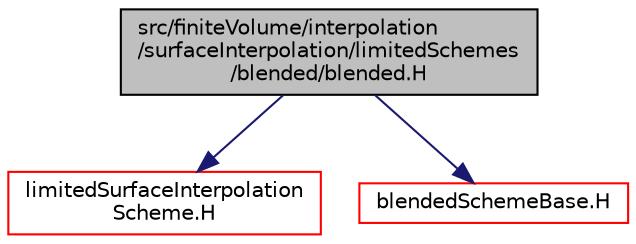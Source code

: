 digraph "src/finiteVolume/interpolation/surfaceInterpolation/limitedSchemes/blended/blended.H"
{
  bgcolor="transparent";
  edge [fontname="Helvetica",fontsize="10",labelfontname="Helvetica",labelfontsize="10"];
  node [fontname="Helvetica",fontsize="10",shape=record];
  Node0 [label="src/finiteVolume/interpolation\l/surfaceInterpolation/limitedSchemes\l/blended/blended.H",height=0.2,width=0.4,color="black", fillcolor="grey75", style="filled", fontcolor="black"];
  Node0 -> Node1 [color="midnightblue",fontsize="10",style="solid",fontname="Helvetica"];
  Node1 [label="limitedSurfaceInterpolation\lScheme.H",height=0.2,width=0.4,color="red",URL="$a04145.html"];
  Node0 -> Node98 [color="midnightblue",fontsize="10",style="solid",fontname="Helvetica"];
  Node98 [label="blendedSchemeBase.H",height=0.2,width=0.4,color="red",URL="$a04061.html"];
}
